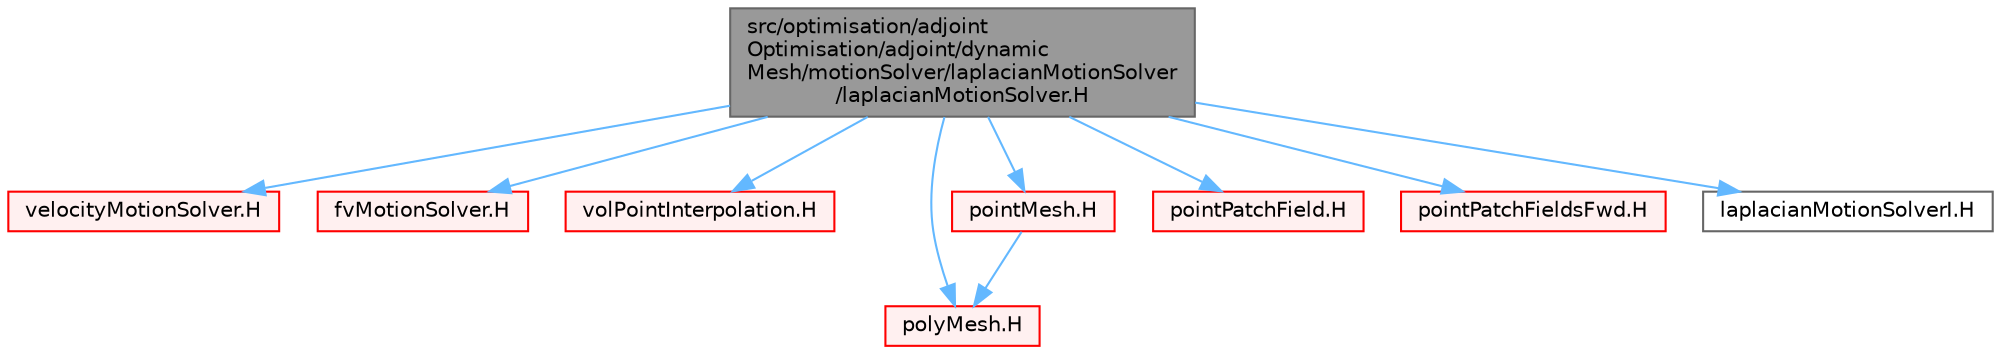 digraph "src/optimisation/adjointOptimisation/adjoint/dynamicMesh/motionSolver/laplacianMotionSolver/laplacianMotionSolver.H"
{
 // LATEX_PDF_SIZE
  bgcolor="transparent";
  edge [fontname=Helvetica,fontsize=10,labelfontname=Helvetica,labelfontsize=10];
  node [fontname=Helvetica,fontsize=10,shape=box,height=0.2,width=0.4];
  Node1 [id="Node000001",label="src/optimisation/adjoint\lOptimisation/adjoint/dynamic\lMesh/motionSolver/laplacianMotionSolver\l/laplacianMotionSolver.H",height=0.2,width=0.4,color="gray40", fillcolor="grey60", style="filled", fontcolor="black",tooltip=" "];
  Node1 -> Node2 [id="edge1_Node000001_Node000002",color="steelblue1",style="solid",tooltip=" "];
  Node2 [id="Node000002",label="velocityMotionSolver.H",height=0.2,width=0.4,color="red", fillcolor="#FFF0F0", style="filled",URL="$velocityMotionSolver_8H.html",tooltip=" "];
  Node1 -> Node389 [id="edge2_Node000001_Node000389",color="steelblue1",style="solid",tooltip=" "];
  Node389 [id="Node000389",label="fvMotionSolver.H",height=0.2,width=0.4,color="red", fillcolor="#FFF0F0", style="filled",URL="$fvMotionSolver_8H.html",tooltip=" "];
  Node1 -> Node411 [id="edge3_Node000001_Node000411",color="steelblue1",style="solid",tooltip=" "];
  Node411 [id="Node000411",label="volPointInterpolation.H",height=0.2,width=0.4,color="red", fillcolor="#FFF0F0", style="filled",URL="$volPointInterpolation_8H.html",tooltip=" "];
  Node1 -> Node273 [id="edge4_Node000001_Node000273",color="steelblue1",style="solid",tooltip=" "];
  Node273 [id="Node000273",label="polyMesh.H",height=0.2,width=0.4,color="red", fillcolor="#FFF0F0", style="filled",URL="$polyMesh_8H.html",tooltip=" "];
  Node1 -> Node378 [id="edge5_Node000001_Node000378",color="steelblue1",style="solid",tooltip=" "];
  Node378 [id="Node000378",label="pointMesh.H",height=0.2,width=0.4,color="red", fillcolor="#FFF0F0", style="filled",URL="$pointMesh_8H.html",tooltip=" "];
  Node378 -> Node273 [id="edge6_Node000378_Node000273",color="steelblue1",style="solid",tooltip=" "];
  Node1 -> Node384 [id="edge7_Node000001_Node000384",color="steelblue1",style="solid",tooltip=" "];
  Node384 [id="Node000384",label="pointPatchField.H",height=0.2,width=0.4,color="red", fillcolor="#FFF0F0", style="filled",URL="$pointPatchField_8H.html",tooltip=" "];
  Node1 -> Node387 [id="edge8_Node000001_Node000387",color="steelblue1",style="solid",tooltip=" "];
  Node387 [id="Node000387",label="pointPatchFieldsFwd.H",height=0.2,width=0.4,color="red", fillcolor="#FFF0F0", style="filled",URL="$pointPatchFieldsFwd_8H.html",tooltip=" "];
  Node1 -> Node419 [id="edge9_Node000001_Node000419",color="steelblue1",style="solid",tooltip=" "];
  Node419 [id="Node000419",label="laplacianMotionSolverI.H",height=0.2,width=0.4,color="grey40", fillcolor="white", style="filled",URL="$laplacianMotionSolverI_8H.html",tooltip=" "];
}
